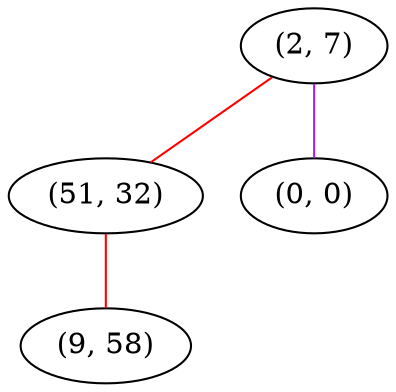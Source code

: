 graph "" {
"(2, 7)";
"(51, 32)";
"(9, 58)";
"(0, 0)";
"(2, 7)" -- "(51, 32)"  [color=red, key=0, weight=1];
"(2, 7)" -- "(0, 0)"  [color=purple, key=0, weight=4];
"(51, 32)" -- "(9, 58)"  [color=red, key=0, weight=1];
}
